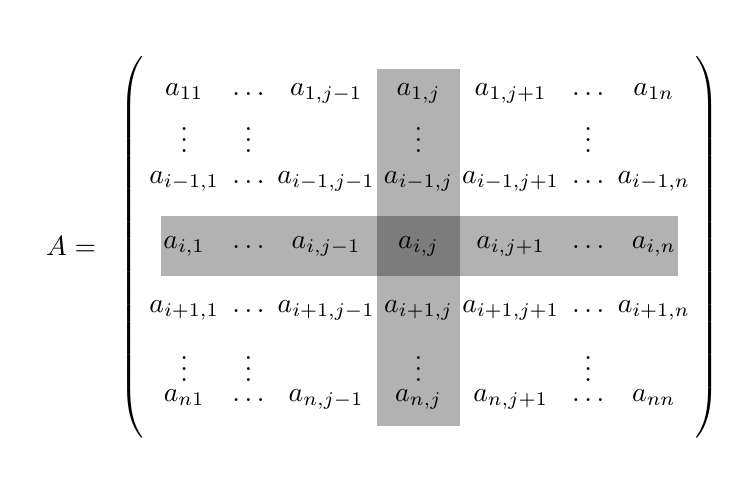 \tikzset{node style ge/.style={circle}}

\begin{tikzpicture}[baseline=(A.center),font=\normalsize]

% les matrices
\matrix (A) [matrix of math nodes, nodes = {node style ge},column sep=0.25 em,row sep=-0.75 em, inner sep = 0 em,%
 left delimiter  = (, right delimiter = )]
{ a_{11} & \dots & a_{1,j-1}  & a_{1,j}  & a_{1,j+1} & \dots & a_{1n}\\
\vdots & \vdots &       &\vdots  &        &\vdots\\
a_{i-1,1} & \dots & a_{i-1,j-1} & a_{i-1,j} & a_{i-1,j+1} & \dots & a_{i-1,n}\\
a_{i,1} & \dots & a_{i,j-1} & a_{i,j} & a_{i,j+1} & \dots & a_{i,n}\\
a_{i+1,1} & \dots & a_{i+1,j-1} & a_{i+1,j} & a_{i+1,j+1} & \dots & a_{i+1,n}\\
\vdots & \vdots &       &\vdots  &       &\vdots\\
a_{n1} & \dots & a_{n,j-1} & a_{n,j} & a_{n,j+1}  & \dots & a_{nn}\\
};

\draw[opacity=.3,line width=5ex, color=black] (A-4-1.west) to (A-4-7.east);
\draw[opacity=.3,line width=3em, color=black] (A-1-4.north) to (A-7-4.south);

\node[left,outer sep=2em] at (A-4-1.west) {$A=$} ;

\end{tikzpicture}
